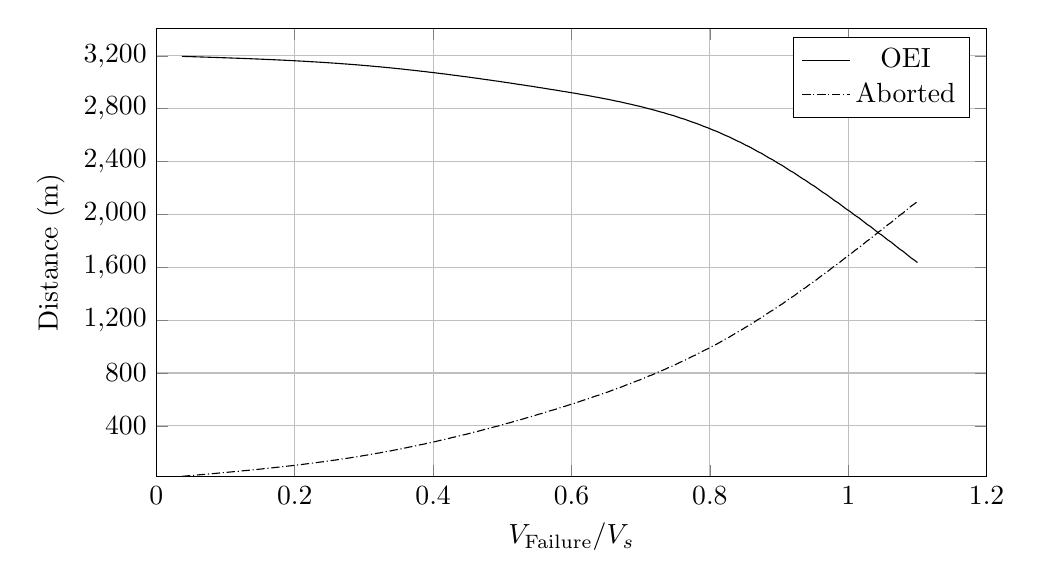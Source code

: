 %BalancedTakeOffLength
\begin{tikzpicture}

\begin{axis}[
width=\textwidth,
height=0.6\textwidth,
scaled ticks=false, tick label style={/pgf/number format/fixed},
xmin=0.0,
xmax=1.2,
xlabel={$V_{\text{Failure}}/V_s$},
xmajorgrids,
ymin=16.344,
ymax=3409.403,
ytick={0,400,800,1200,1600,2000,2400,2800,3200},
ylabel={Distance (m)},
ymajorgrids,
legend entries = {OEI\\Aborted\\}
]

\addplot [
color=black,
solid
]
table[row sep=crcr]{
0.037	3196.647\\
0.041	3195.922\\
0.045	3195.196\\
0.049	3194.469\\
0.054	3193.741\\
0.058	3193.009\\
0.062	3192.275\\
0.066	3191.537\\
0.071	3190.795\\
0.075	3190.048\\
0.079	3189.295\\
0.084	3188.536\\
0.088	3187.77\\
0.092	3186.997\\
0.096	3186.216\\
0.101	3185.426\\
0.105	3184.627\\
0.109	3183.819\\
0.113	3182.999\\
0.118	3182.169\\
0.122	3181.327\\
0.126	3180.472\\
0.131	3179.605\\
0.135	3178.724\\
0.139	3177.829\\
0.143	3176.919\\
0.148	3175.993\\
0.152	3175.052\\
0.156	3174.094\\
0.16	3173.118\\
0.165	3172.125\\
0.169	3171.114\\
0.173	3170.083\\
0.177	3169.032\\
0.182	3167.961\\
0.186	3166.87\\
0.19	3165.756\\
0.195	3164.621\\
0.199	3163.462\\
0.203	3162.28\\
0.207	3161.074\\
0.212	3159.844\\
0.216	3158.588\\
0.22	3157.306\\
0.224	3155.998\\
0.229	3154.663\\
0.233	3153.3\\
0.237	3151.908\\
0.242	3150.488\\
0.246	3149.038\\
0.25	3147.558\\
0.254	3146.047\\
0.259	3144.504\\
0.263	3142.93\\
0.267	3141.322\\
0.271	3139.682\\
0.276	3138.007\\
0.28	3136.298\\
0.284	3134.554\\
0.289	3132.775\\
0.293	3130.958\\
0.297	3129.105\\
0.301	3127.214\\
0.306	3125.285\\
0.31	3123.318\\
0.314	3121.314\\
0.318	3119.272\\
0.323	3117.193\\
0.327	3115.077\\
0.331	3112.925\\
0.336	3110.738\\
0.34	3108.515\\
0.344	3106.257\\
0.348	3103.965\\
0.353	3101.638\\
0.357	3099.277\\
0.361	3096.883\\
0.365	3094.456\\
0.37	3091.996\\
0.374	3089.504\\
0.378	3086.98\\
0.382	3084.424\\
0.387	3081.837\\
0.391	3079.22\\
0.395	3076.572\\
0.4	3073.894\\
0.404	3071.186\\
0.408	3068.449\\
0.412	3065.683\\
0.417	3062.889\\
0.421	3060.067\\
0.425	3057.217\\
0.429	3054.34\\
0.434	3051.435\\
0.438	3048.505\\
0.442	3045.548\\
0.447	3042.565\\
0.451	3039.557\\
0.455	3036.524\\
0.459	3033.466\\
0.464	3030.384\\
0.468	3027.278\\
0.472	3024.149\\
0.476	3020.996\\
0.481	3017.821\\
0.485	3014.624\\
0.489	3011.404\\
0.494	3008.163\\
0.498	3004.901\\
0.502	3001.618\\
0.506	2998.315\\
0.511	2994.992\\
0.515	2991.649\\
0.519	2988.287\\
0.523	2984.906\\
0.528	2981.506\\
0.532	2978.089\\
0.536	2974.654\\
0.541	2971.201\\
0.545	2967.732\\
0.549	2964.246\\
0.553	2960.744\\
0.558	2957.226\\
0.562	2953.692\\
0.566	2950.144\\
0.57	2946.581\\
0.575	2943.002\\
0.579	2939.403\\
0.583	2935.783\\
0.587	2932.136\\
0.592	2928.461\\
0.596	2924.754\\
0.6	2921.012\\
0.605	2917.232\\
0.609	2913.411\\
0.613	2909.544\\
0.617	2905.63\\
0.622	2901.665\\
0.626	2897.646\\
0.63	2893.569\\
0.634	2889.432\\
0.639	2885.232\\
0.643	2880.964\\
0.647	2876.626\\
0.652	2872.216\\
0.656	2867.728\\
0.66	2863.162\\
0.664	2858.512\\
0.669	2853.777\\
0.673	2848.952\\
0.677	2844.036\\
0.681	2839.023\\
0.686	2833.912\\
0.69	2828.7\\
0.694	2823.382\\
0.699	2817.956\\
0.703	2812.419\\
0.707	2806.768\\
0.711	2800.998\\
0.716	2795.108\\
0.72	2789.094\\
0.724	2782.952\\
0.728	2776.68\\
0.733	2770.275\\
0.737	2763.733\\
0.741	2757.051\\
0.746	2750.225\\
0.75	2743.254\\
0.754	2736.133\\
0.758	2728.859\\
0.763	2721.43\\
0.767	2713.841\\
0.771	2706.091\\
0.775	2698.175\\
0.78	2690.09\\
0.784	2681.834\\
0.788	2673.403\\
0.792	2664.794\\
0.797	2656.003\\
0.801	2647.029\\
0.805	2637.866\\
0.81	2628.513\\
0.814	2618.966\\
0.818	2609.222\\
0.822	2599.277\\
0.827	2589.129\\
0.831	2578.774\\
0.835	2568.21\\
0.839	2557.435\\
0.844	2546.451\\
0.848	2535.263\\
0.852	2523.874\\
0.857	2512.288\\
0.861	2500.507\\
0.865	2488.535\\
0.869	2476.375\\
0.874	2464.032\\
0.878	2451.508\\
0.882	2438.806\\
0.886	2425.931\\
0.891	2412.885\\
0.895	2399.672\\
0.899	2386.296\\
0.904	2372.759\\
0.908	2359.065\\
0.912	2345.219\\
0.916	2331.222\\
0.921	2317.078\\
0.925	2302.791\\
0.929	2288.365\\
0.933	2273.802\\
0.938	2259.106\\
0.942	2244.281\\
0.946	2229.33\\
0.951	2214.255\\
0.955	2199.062\\
0.959	2183.753\\
0.963	2168.331\\
0.968	2152.8\\
0.972	2137.163\\
0.976	2121.424\\
0.98	2105.586\\
0.985	2089.653\\
0.989	2073.628\\
0.993	2057.514\\
0.997	2041.314\\
1.002	2025.034\\
1.006	2008.674\\
1.01	1992.24\\
1.015	1975.734\\
1.019	1959.16\\
1.023	1942.521\\
1.027	1925.82\\
1.032	1909.062\\
1.036	1892.249\\
1.04	1875.385\\
1.044	1858.474\\
1.049	1841.518\\
1.053	1824.521\\
1.057	1807.486\\
1.062	1790.418\\
1.066	1773.319\\
1.07	1756.192\\
1.074	1739.042\\
1.079	1721.871\\
1.083	1704.683\\
1.087	1687.482\\
1.091	1670.27\\
1.096	1653.052\\
1.1	1635.83\\
};

\addplot [
color=black,
densely dashdotted
]
table[row sep=crcr]{
0.037	17.8\\
0.041	19.761\\
0.045	21.724\\
0.049	23.688\\
0.054	25.655\\
0.058	27.626\\
0.062	29.601\\
0.066	31.583\\
0.071	33.57\\
0.075	35.565\\
0.079	37.568\\
0.084	39.581\\
0.088	41.604\\
0.092	43.638\\
0.096	45.683\\
0.101	47.742\\
0.105	49.815\\
0.109	51.903\\
0.113	54.006\\
0.118	56.127\\
0.122	58.264\\
0.126	60.421\\
0.131	62.596\\
0.135	64.793\\
0.139	67.01\\
0.143	69.25\\
0.148	71.513\\
0.152	73.8\\
0.156	76.112\\
0.16	78.45\\
0.165	80.815\\
0.169	83.208\\
0.173	85.629\\
0.177	88.08\\
0.182	90.562\\
0.186	93.075\\
0.19	95.621\\
0.195	98.2\\
0.199	100.814\\
0.203	103.462\\
0.207	106.147\\
0.212	108.869\\
0.216	111.629\\
0.22	114.428\\
0.224	117.267\\
0.229	120.146\\
0.233	123.068\\
0.237	126.032\\
0.242	129.039\\
0.246	132.091\\
0.25	135.189\\
0.254	138.333\\
0.259	141.524\\
0.263	144.763\\
0.267	148.052\\
0.271	151.39\\
0.276	154.78\\
0.28	158.222\\
0.284	161.716\\
0.289	165.264\\
0.293	168.867\\
0.297	172.525\\
0.301	176.241\\
0.306	180.013\\
0.31	183.843\\
0.314	187.73\\
0.318	191.675\\
0.323	195.675\\
0.327	199.733\\
0.331	203.846\\
0.336	208.016\\
0.34	212.241\\
0.344	216.522\\
0.348	220.857\\
0.353	225.247\\
0.357	229.692\\
0.361	234.192\\
0.365	238.745\\
0.37	243.352\\
0.374	248.013\\
0.378	252.726\\
0.382	257.493\\
0.387	262.312\\
0.391	267.184\\
0.395	272.108\\
0.4	277.084\\
0.404	282.111\\
0.408	287.19\\
0.412	292.319\\
0.417	297.5\\
0.421	302.731\\
0.425	308.012\\
0.429	313.344\\
0.434	318.725\\
0.438	324.155\\
0.442	329.635\\
0.447	335.163\\
0.451	340.74\\
0.455	346.366\\
0.459	352.039\\
0.464	357.761\\
0.468	363.53\\
0.472	369.346\\
0.476	375.209\\
0.481	381.119\\
0.485	387.076\\
0.489	393.078\\
0.494	399.127\\
0.498	405.221\\
0.502	411.361\\
0.506	417.546\\
0.511	423.776\\
0.515	430.05\\
0.519	436.369\\
0.523	442.731\\
0.528	449.138\\
0.532	455.588\\
0.536	462.081\\
0.541	468.617\\
0.545	475.196\\
0.549	481.818\\
0.553	488.481\\
0.558	495.187\\
0.562	501.934\\
0.566	508.722\\
0.57	515.552\\
0.575	522.423\\
0.579	529.338\\
0.583	536.299\\
0.587	543.308\\
0.592	550.365\\
0.596	557.474\\
0.6	564.635\\
0.605	571.852\\
0.609	579.125\\
0.613	586.456\\
0.617	593.848\\
0.622	601.302\\
0.626	608.821\\
0.63	616.405\\
0.634	624.056\\
0.639	631.778\\
0.643	639.571\\
0.647	647.437\\
0.652	655.378\\
0.656	663.397\\
0.66	671.494\\
0.664	679.672\\
0.669	687.932\\
0.673	696.277\\
0.677	704.708\\
0.681	713.227\\
0.686	721.835\\
0.69	730.536\\
0.694	739.331\\
0.699	748.22\\
0.703	757.207\\
0.707	766.294\\
0.711	775.481\\
0.716	784.771\\
0.72	794.166\\
0.724	803.667\\
0.728	813.277\\
0.733	822.997\\
0.737	832.829\\
0.741	842.775\\
0.746	852.837\\
0.75	863.016\\
0.754	873.315\\
0.758	883.735\\
0.763	894.279\\
0.767	904.947\\
0.771	915.743\\
0.775	926.667\\
0.78	937.721\\
0.784	948.908\\
0.788	960.23\\
0.792	971.687\\
0.797	983.282\\
0.801	995.017\\
0.805	1006.894\\
0.81	1018.915\\
0.814	1031.08\\
0.818	1043.393\\
0.822	1055.855\\
0.827	1068.468\\
0.831	1081.233\\
0.835	1094.153\\
0.839	1107.229\\
0.844	1120.457\\
0.848	1133.835\\
0.852	1147.361\\
0.857	1161.032\\
0.861	1174.847\\
0.865	1188.801\\
0.869	1202.894\\
0.874	1217.121\\
0.878	1231.482\\
0.882	1245.973\\
0.886	1260.591\\
0.891	1275.335\\
0.895	1290.202\\
0.899	1305.189\\
0.904	1320.293\\
0.908	1335.513\\
0.912	1350.846\\
0.916	1366.289\\
0.921	1381.839\\
0.925	1397.495\\
0.929	1413.254\\
0.933	1429.113\\
0.938	1445.069\\
0.942	1461.121\\
0.946	1477.265\\
0.951	1493.5\\
0.955	1509.822\\
0.959	1526.23\\
0.963	1542.72\\
0.968	1559.291\\
0.972	1575.939\\
0.976	1592.662\\
0.98	1609.458\\
0.985	1626.324\\
0.989	1643.258\\
0.993	1660.256\\
0.997	1677.318\\
1.002	1694.44\\
1.006	1711.619\\
1.01	1728.853\\
1.015	1746.14\\
1.019	1763.477\\
1.023	1780.862\\
1.027	1798.292\\
1.032	1815.764\\
1.036	1833.277\\
1.04	1850.827\\
1.044	1868.412\\
1.049	1886.03\\
1.053	1903.678\\
1.057	1921.353\\
1.062	1939.053\\
1.066	1956.776\\
1.07	1974.519\\
1.074	1992.28\\
1.079	2010.055\\
1.083	2027.844\\
1.087	2045.642\\
1.091	2063.447\\
1.096	2081.258\\
1.1	2099.071\\
};
\end{axis}
\end{tikzpicture}%
